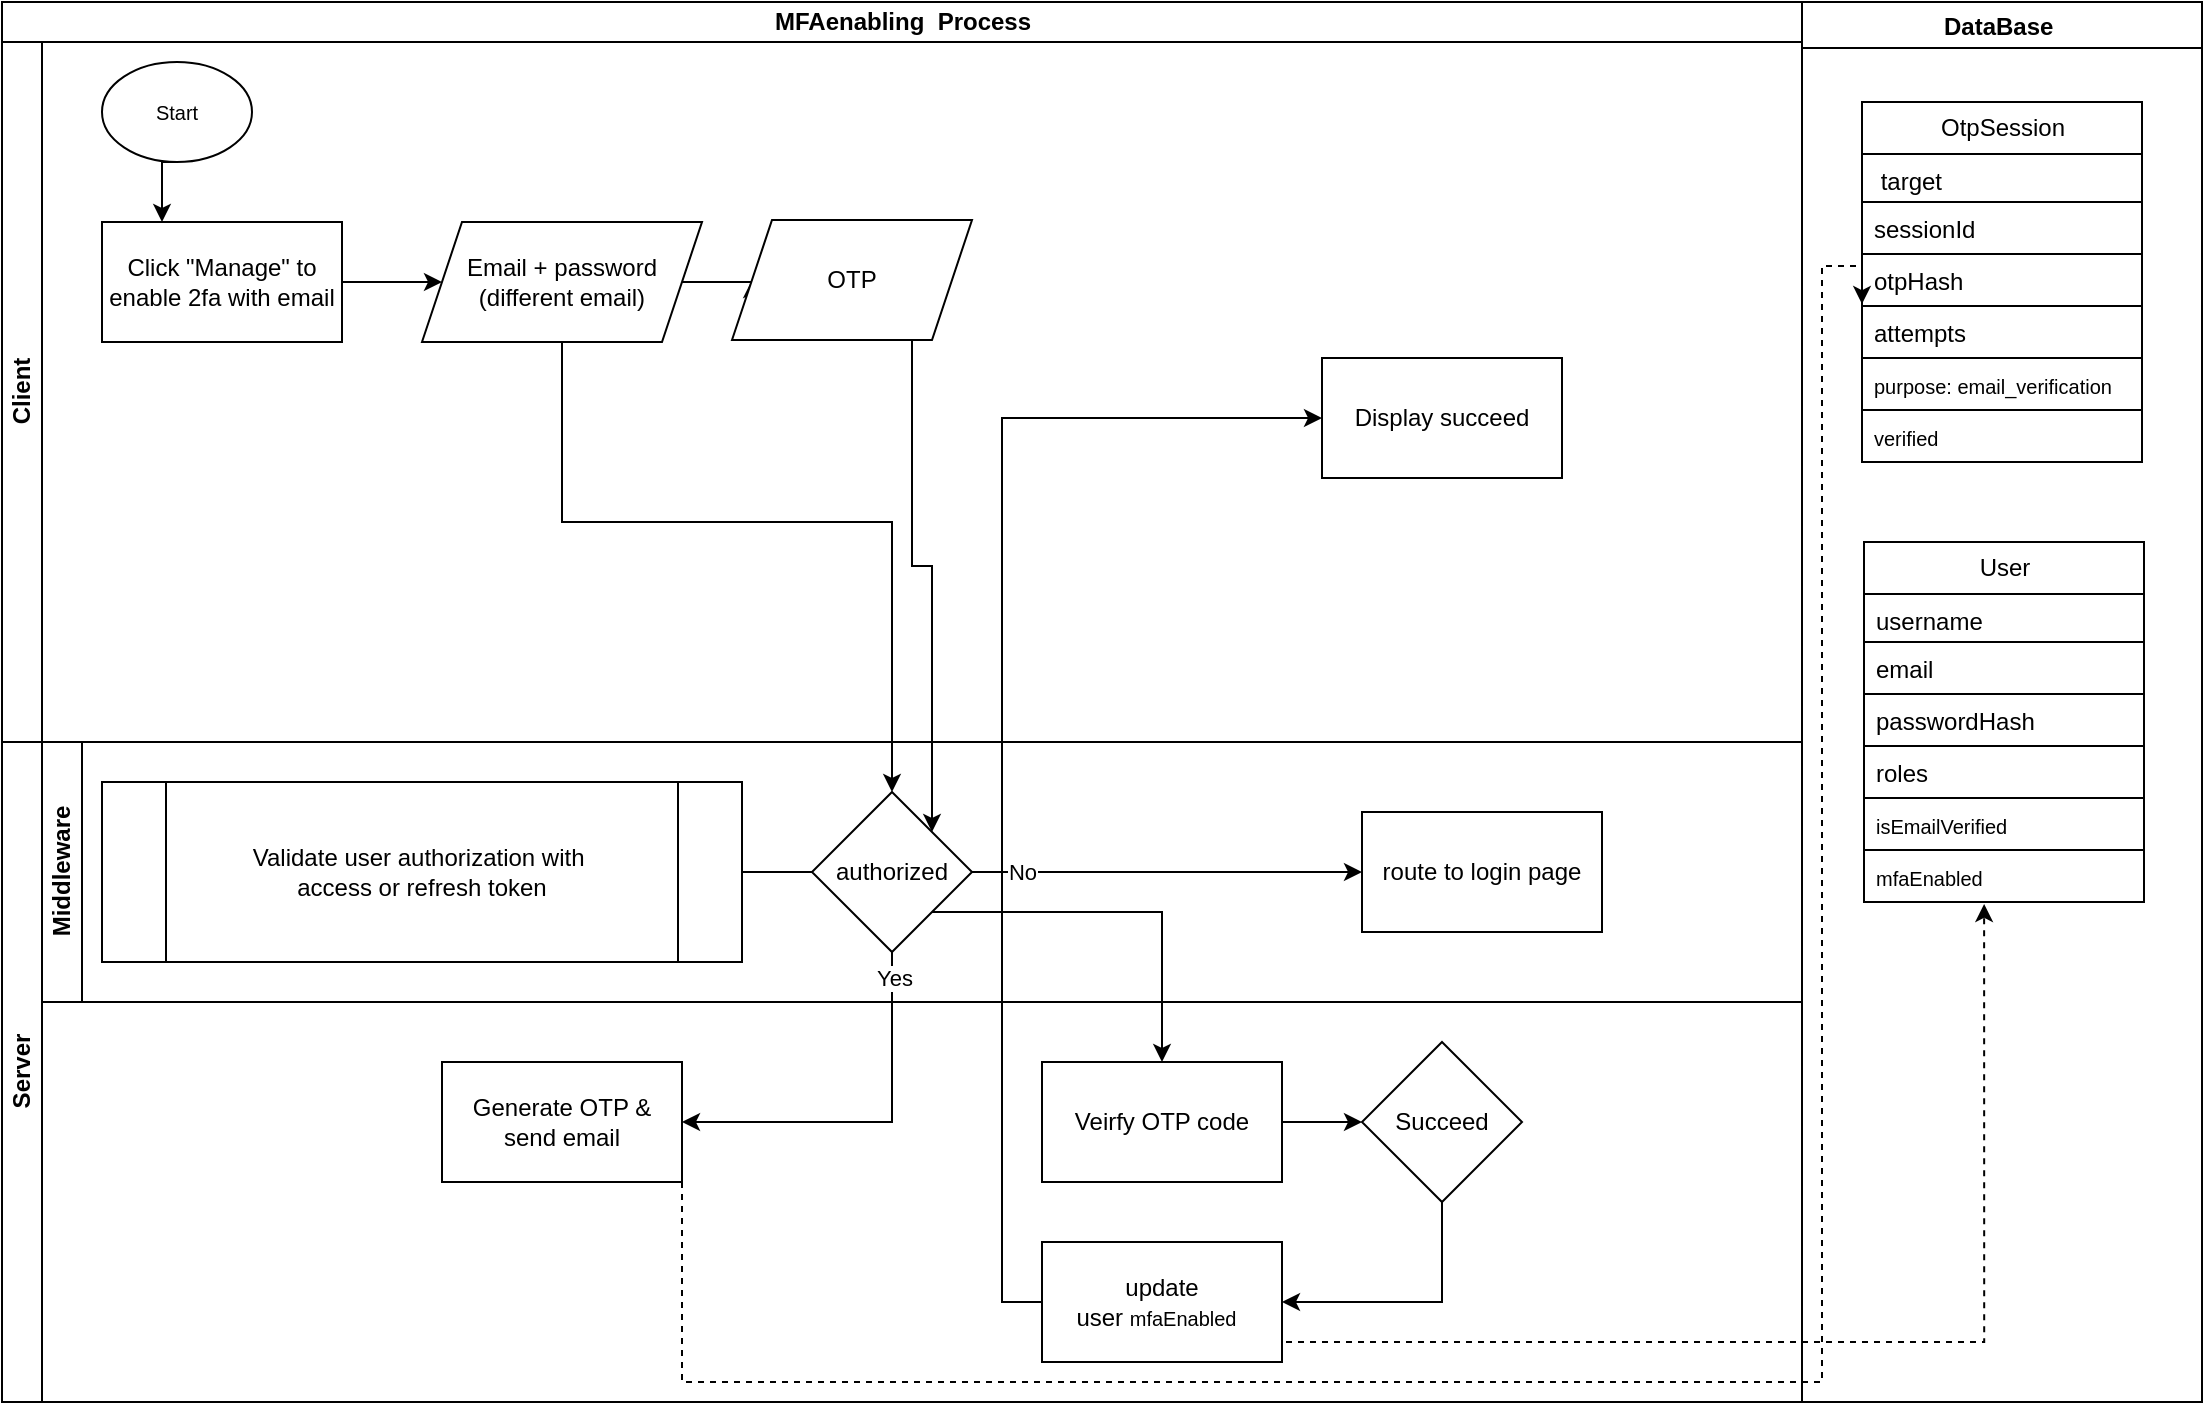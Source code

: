 <mxfile version="27.0.9">
  <diagram name="Page-1" id="R3xgu50f1EhtutpcQSua">
    <mxGraphModel dx="1276" dy="944" grid="1" gridSize="10" guides="1" tooltips="1" connect="1" arrows="1" fold="1" page="1" pageScale="1" pageWidth="850" pageHeight="1100" math="0" shadow="0">
      <root>
        <mxCell id="0" />
        <mxCell id="1" parent="0" />
        <mxCell id="ScFN9iDxGBhsysM1pNNI-1" value="MFAenabling&amp;nbsp; Process" style="swimlane;childLayout=stackLayout;resizeParent=1;resizeParentMax=0;horizontal=1;startSize=20;horizontalStack=0;html=1;" vertex="1" parent="1">
          <mxGeometry x="240" y="350" width="900" height="700" as="geometry" />
        </mxCell>
        <mxCell id="ScFN9iDxGBhsysM1pNNI-2" value="Client" style="swimlane;startSize=20;horizontal=0;html=1;" vertex="1" parent="ScFN9iDxGBhsysM1pNNI-1">
          <mxGeometry y="20" width="900" height="350" as="geometry" />
        </mxCell>
        <mxCell id="ScFN9iDxGBhsysM1pNNI-65" style="edgeStyle=orthogonalEdgeStyle;rounded=0;orthogonalLoop=1;jettySize=auto;html=1;exitX=0.5;exitY=1;exitDx=0;exitDy=0;entryX=0.25;entryY=0;entryDx=0;entryDy=0;" edge="1" parent="ScFN9iDxGBhsysM1pNNI-2" source="ScFN9iDxGBhsysM1pNNI-62" target="ScFN9iDxGBhsysM1pNNI-64">
          <mxGeometry relative="1" as="geometry" />
        </mxCell>
        <mxCell id="ScFN9iDxGBhsysM1pNNI-62" value="&lt;font style=&quot;font-size: 10px;&quot;&gt;Start&lt;/font&gt;" style="ellipse;whiteSpace=wrap;html=1;" vertex="1" parent="ScFN9iDxGBhsysM1pNNI-2">
          <mxGeometry x="50" y="10" width="75" height="50" as="geometry" />
        </mxCell>
        <mxCell id="ScFN9iDxGBhsysM1pNNI-67" style="edgeStyle=orthogonalEdgeStyle;rounded=0;orthogonalLoop=1;jettySize=auto;html=1;exitX=1;exitY=0.5;exitDx=0;exitDy=0;entryX=0;entryY=0.5;entryDx=0;entryDy=0;" edge="1" parent="ScFN9iDxGBhsysM1pNNI-2" source="ScFN9iDxGBhsysM1pNNI-64" target="ScFN9iDxGBhsysM1pNNI-66">
          <mxGeometry relative="1" as="geometry" />
        </mxCell>
        <mxCell id="ScFN9iDxGBhsysM1pNNI-64" value="Click &quot;Manage&quot; to enable 2fa with email" style="rounded=0;whiteSpace=wrap;html=1;" vertex="1" parent="ScFN9iDxGBhsysM1pNNI-2">
          <mxGeometry x="50" y="90" width="120" height="60" as="geometry" />
        </mxCell>
        <mxCell id="ScFN9iDxGBhsysM1pNNI-83" style="edgeStyle=orthogonalEdgeStyle;rounded=0;orthogonalLoop=1;jettySize=auto;html=1;exitX=1;exitY=0.5;exitDx=0;exitDy=0;entryX=0;entryY=0.5;entryDx=0;entryDy=0;" edge="1" parent="ScFN9iDxGBhsysM1pNNI-2" source="ScFN9iDxGBhsysM1pNNI-66" target="ScFN9iDxGBhsysM1pNNI-82">
          <mxGeometry relative="1" as="geometry" />
        </mxCell>
        <mxCell id="ScFN9iDxGBhsysM1pNNI-66" value="Email + password&lt;div&gt;(different email)&lt;/div&gt;" style="shape=parallelogram;perimeter=parallelogramPerimeter;whiteSpace=wrap;html=1;fixedSize=1;" vertex="1" parent="ScFN9iDxGBhsysM1pNNI-2">
          <mxGeometry x="210" y="90" width="140" height="60" as="geometry" />
        </mxCell>
        <mxCell id="ScFN9iDxGBhsysM1pNNI-82" value="OTP" style="shape=parallelogram;perimeter=parallelogramPerimeter;whiteSpace=wrap;html=1;fixedSize=1;" vertex="1" parent="ScFN9iDxGBhsysM1pNNI-2">
          <mxGeometry x="365" y="89" width="120" height="60" as="geometry" />
        </mxCell>
        <mxCell id="ScFN9iDxGBhsysM1pNNI-97" value="Display succeed" style="rounded=0;whiteSpace=wrap;html=1;" vertex="1" parent="ScFN9iDxGBhsysM1pNNI-2">
          <mxGeometry x="660" y="158" width="120" height="60" as="geometry" />
        </mxCell>
        <mxCell id="ScFN9iDxGBhsysM1pNNI-22" value="Server" style="swimlane;startSize=20;horizontal=0;html=1;" vertex="1" parent="ScFN9iDxGBhsysM1pNNI-1">
          <mxGeometry y="370" width="900" height="330" as="geometry" />
        </mxCell>
        <mxCell id="ScFN9iDxGBhsysM1pNNI-23" value="Middleware" style="swimlane;startSize=20;horizontal=0;html=1;" vertex="1" parent="ScFN9iDxGBhsysM1pNNI-22">
          <mxGeometry x="20" width="880" height="130" as="geometry" />
        </mxCell>
        <mxCell id="ScFN9iDxGBhsysM1pNNI-75" style="edgeStyle=orthogonalEdgeStyle;rounded=0;orthogonalLoop=1;jettySize=auto;html=1;exitX=1;exitY=0.5;exitDx=0;exitDy=0;entryX=0;entryY=0.5;entryDx=0;entryDy=0;endArrow=none;startFill=0;" edge="1" parent="ScFN9iDxGBhsysM1pNNI-23" source="ScFN9iDxGBhsysM1pNNI-70" target="ScFN9iDxGBhsysM1pNNI-72">
          <mxGeometry relative="1" as="geometry" />
        </mxCell>
        <mxCell id="ScFN9iDxGBhsysM1pNNI-70" value="Validate user authorization with&amp;nbsp;&lt;div&gt;access or refresh token&lt;/div&gt;" style="shape=process;whiteSpace=wrap;html=1;backgroundOutline=1;" vertex="1" parent="ScFN9iDxGBhsysM1pNNI-23">
          <mxGeometry x="30" y="20" width="320" height="90" as="geometry" />
        </mxCell>
        <mxCell id="ScFN9iDxGBhsysM1pNNI-77" style="edgeStyle=orthogonalEdgeStyle;rounded=0;orthogonalLoop=1;jettySize=auto;html=1;exitX=1;exitY=0.5;exitDx=0;exitDy=0;entryX=0;entryY=0.5;entryDx=0;entryDy=0;" edge="1" parent="ScFN9iDxGBhsysM1pNNI-23" source="ScFN9iDxGBhsysM1pNNI-72" target="ScFN9iDxGBhsysM1pNNI-78">
          <mxGeometry relative="1" as="geometry">
            <mxPoint x="660" y="65" as="targetPoint" />
          </mxGeometry>
        </mxCell>
        <mxCell id="ScFN9iDxGBhsysM1pNNI-80" value="No" style="edgeLabel;html=1;align=center;verticalAlign=middle;resizable=0;points=[];" vertex="1" connectable="0" parent="ScFN9iDxGBhsysM1pNNI-77">
          <mxGeometry x="-0.744" relative="1" as="geometry">
            <mxPoint as="offset" />
          </mxGeometry>
        </mxCell>
        <mxCell id="ScFN9iDxGBhsysM1pNNI-72" value="authorized" style="rhombus;whiteSpace=wrap;html=1;" vertex="1" parent="ScFN9iDxGBhsysM1pNNI-23">
          <mxGeometry x="385" y="25" width="80" height="80" as="geometry" />
        </mxCell>
        <mxCell id="ScFN9iDxGBhsysM1pNNI-78" value="route to login page" style="rounded=0;whiteSpace=wrap;html=1;" vertex="1" parent="ScFN9iDxGBhsysM1pNNI-23">
          <mxGeometry x="660" y="35" width="120" height="60" as="geometry" />
        </mxCell>
        <mxCell id="ScFN9iDxGBhsysM1pNNI-71" value="Generate OTP &amp;amp; send email" style="rounded=0;whiteSpace=wrap;html=1;" vertex="1" parent="ScFN9iDxGBhsysM1pNNI-22">
          <mxGeometry x="220" y="160" width="120" height="60" as="geometry" />
        </mxCell>
        <mxCell id="ScFN9iDxGBhsysM1pNNI-73" style="edgeStyle=orthogonalEdgeStyle;rounded=0;orthogonalLoop=1;jettySize=auto;html=1;exitX=0.5;exitY=1;exitDx=0;exitDy=0;entryX=1;entryY=0.5;entryDx=0;entryDy=0;strokeColor=light-dark(#000000,#00E9FF);" edge="1" parent="ScFN9iDxGBhsysM1pNNI-22" source="ScFN9iDxGBhsysM1pNNI-72" target="ScFN9iDxGBhsysM1pNNI-71">
          <mxGeometry relative="1" as="geometry" />
        </mxCell>
        <mxCell id="ScFN9iDxGBhsysM1pNNI-76" value="Yes" style="edgeLabel;html=1;align=center;verticalAlign=middle;resizable=0;points=[];" vertex="1" connectable="0" parent="ScFN9iDxGBhsysM1pNNI-73">
          <mxGeometry x="-0.863" y="1" relative="1" as="geometry">
            <mxPoint as="offset" />
          </mxGeometry>
        </mxCell>
        <mxCell id="ScFN9iDxGBhsysM1pNNI-89" style="edgeStyle=orthogonalEdgeStyle;rounded=0;orthogonalLoop=1;jettySize=auto;html=1;exitX=1;exitY=0.5;exitDx=0;exitDy=0;entryX=0;entryY=0.5;entryDx=0;entryDy=0;" edge="1" parent="ScFN9iDxGBhsysM1pNNI-22" source="ScFN9iDxGBhsysM1pNNI-84" target="ScFN9iDxGBhsysM1pNNI-88">
          <mxGeometry relative="1" as="geometry" />
        </mxCell>
        <mxCell id="ScFN9iDxGBhsysM1pNNI-84" value="Veirfy OTP code" style="rounded=0;whiteSpace=wrap;html=1;" vertex="1" parent="ScFN9iDxGBhsysM1pNNI-22">
          <mxGeometry x="520" y="160" width="120" height="60" as="geometry" />
        </mxCell>
        <mxCell id="ScFN9iDxGBhsysM1pNNI-86" style="edgeStyle=orthogonalEdgeStyle;rounded=0;orthogonalLoop=1;jettySize=auto;html=1;exitX=1;exitY=1;exitDx=0;exitDy=0;entryX=0.5;entryY=0;entryDx=0;entryDy=0;strokeColor=light-dark(#000000,#FF0000);" edge="1" parent="ScFN9iDxGBhsysM1pNNI-22" source="ScFN9iDxGBhsysM1pNNI-72" target="ScFN9iDxGBhsysM1pNNI-84">
          <mxGeometry relative="1" as="geometry" />
        </mxCell>
        <mxCell id="ScFN9iDxGBhsysM1pNNI-92" style="edgeStyle=orthogonalEdgeStyle;rounded=0;orthogonalLoop=1;jettySize=auto;html=1;exitX=0.5;exitY=1;exitDx=0;exitDy=0;entryX=1;entryY=0.5;entryDx=0;entryDy=0;" edge="1" parent="ScFN9iDxGBhsysM1pNNI-22" source="ScFN9iDxGBhsysM1pNNI-88" target="ScFN9iDxGBhsysM1pNNI-91">
          <mxGeometry relative="1" as="geometry" />
        </mxCell>
        <mxCell id="ScFN9iDxGBhsysM1pNNI-88" value="Succeed" style="rhombus;whiteSpace=wrap;html=1;" vertex="1" parent="ScFN9iDxGBhsysM1pNNI-22">
          <mxGeometry x="680" y="150" width="80" height="80" as="geometry" />
        </mxCell>
        <mxCell id="ScFN9iDxGBhsysM1pNNI-91" value="update user&amp;nbsp;&lt;span style=&quot;font-size: 10px; text-align: left;&quot;&gt;mfaEnabled&amp;nbsp;&amp;nbsp;&lt;/span&gt;" style="rounded=0;whiteSpace=wrap;html=1;" vertex="1" parent="ScFN9iDxGBhsysM1pNNI-22">
          <mxGeometry x="520" y="250" width="120" height="60" as="geometry" />
        </mxCell>
        <mxCell id="ScFN9iDxGBhsysM1pNNI-79" style="edgeStyle=orthogonalEdgeStyle;rounded=0;orthogonalLoop=1;jettySize=auto;html=1;exitX=0.5;exitY=1;exitDx=0;exitDy=0;entryX=0.5;entryY=0;entryDx=0;entryDy=0;strokeColor=light-dark(#000000,#00E9FF);" edge="1" parent="ScFN9iDxGBhsysM1pNNI-1" source="ScFN9iDxGBhsysM1pNNI-66" target="ScFN9iDxGBhsysM1pNNI-72">
          <mxGeometry relative="1" as="geometry">
            <Array as="points">
              <mxPoint x="280" y="260" />
              <mxPoint x="445" y="260" />
            </Array>
          </mxGeometry>
        </mxCell>
        <mxCell id="ScFN9iDxGBhsysM1pNNI-87" style="edgeStyle=orthogonalEdgeStyle;rounded=0;orthogonalLoop=1;jettySize=auto;html=1;exitX=0.75;exitY=1;exitDx=0;exitDy=0;entryX=1;entryY=0;entryDx=0;entryDy=0;strokeColor=light-dark(#000000,#FF0000);" edge="1" parent="ScFN9iDxGBhsysM1pNNI-1" source="ScFN9iDxGBhsysM1pNNI-82" target="ScFN9iDxGBhsysM1pNNI-72">
          <mxGeometry relative="1" as="geometry" />
        </mxCell>
        <mxCell id="ScFN9iDxGBhsysM1pNNI-99" style="edgeStyle=orthogonalEdgeStyle;rounded=0;orthogonalLoop=1;jettySize=auto;html=1;exitX=0;exitY=0.5;exitDx=0;exitDy=0;entryX=0;entryY=0.5;entryDx=0;entryDy=0;" edge="1" parent="ScFN9iDxGBhsysM1pNNI-1" source="ScFN9iDxGBhsysM1pNNI-91" target="ScFN9iDxGBhsysM1pNNI-97">
          <mxGeometry relative="1" as="geometry" />
        </mxCell>
        <mxCell id="ScFN9iDxGBhsysM1pNNI-44" value="DataBase " style="swimlane;" vertex="1" parent="1">
          <mxGeometry x="1140" y="350" width="200" height="700" as="geometry" />
        </mxCell>
        <mxCell id="ScFN9iDxGBhsysM1pNNI-45" value="" style="group" vertex="1" connectable="0" parent="ScFN9iDxGBhsysM1pNNI-44">
          <mxGeometry x="30" y="50" width="140" height="180" as="geometry" />
        </mxCell>
        <mxCell id="ScFN9iDxGBhsysM1pNNI-46" value="OtpSession" style="swimlane;fontStyle=0;childLayout=stackLayout;horizontal=1;startSize=26;fillColor=none;horizontalStack=0;resizeParent=1;resizeParentMax=0;resizeLast=0;collapsible=1;marginBottom=0;html=1;strokeColor=default;" vertex="1" parent="ScFN9iDxGBhsysM1pNNI-45">
          <mxGeometry width="140" height="102" as="geometry" />
        </mxCell>
        <mxCell id="ScFN9iDxGBhsysM1pNNI-47" value="&amp;nbsp;target" style="text;strokeColor=default;fillColor=none;align=left;verticalAlign=top;spacingLeft=4;spacingRight=4;overflow=hidden;rotatable=0;points=[[0,0.5],[1,0.5]];portConstraint=eastwest;whiteSpace=wrap;html=1;" vertex="1" parent="ScFN9iDxGBhsysM1pNNI-46">
          <mxGeometry y="26" width="140" height="24" as="geometry" />
        </mxCell>
        <mxCell id="ScFN9iDxGBhsysM1pNNI-48" value="sessionId" style="text;strokeColor=default;fillColor=none;align=left;verticalAlign=top;spacingLeft=4;spacingRight=4;overflow=hidden;rotatable=0;points=[[0,0.5],[1,0.5]];portConstraint=eastwest;whiteSpace=wrap;html=1;" vertex="1" parent="ScFN9iDxGBhsysM1pNNI-46">
          <mxGeometry y="50" width="140" height="26" as="geometry" />
        </mxCell>
        <mxCell id="ScFN9iDxGBhsysM1pNNI-49" value="otpHash" style="text;strokeColor=default;fillColor=none;align=left;verticalAlign=top;spacingLeft=4;spacingRight=4;overflow=hidden;rotatable=0;points=[[0,0.5],[1,0.5]];portConstraint=eastwest;whiteSpace=wrap;html=1;" vertex="1" parent="ScFN9iDxGBhsysM1pNNI-46">
          <mxGeometry y="76" width="140" height="26" as="geometry" />
        </mxCell>
        <mxCell id="ScFN9iDxGBhsysM1pNNI-50" value="attempts" style="text;strokeColor=default;fillColor=none;align=left;verticalAlign=top;spacingLeft=4;spacingRight=4;overflow=hidden;rotatable=0;points=[[0,0.5],[1,0.5]];portConstraint=eastwest;whiteSpace=wrap;html=1;" vertex="1" parent="ScFN9iDxGBhsysM1pNNI-45">
          <mxGeometry y="102" width="140" height="26" as="geometry" />
        </mxCell>
        <mxCell id="ScFN9iDxGBhsysM1pNNI-51" value="&lt;font style=&quot;font-size: 10px;&quot;&gt;purpose: email_verification&lt;/font&gt;" style="text;strokeColor=default;fillColor=none;align=left;verticalAlign=top;spacingLeft=4;spacingRight=4;overflow=hidden;rotatable=0;points=[[0,0.5],[1,0.5]];portConstraint=eastwest;whiteSpace=wrap;html=1;" vertex="1" parent="ScFN9iDxGBhsysM1pNNI-45">
          <mxGeometry y="128" width="140" height="26" as="geometry" />
        </mxCell>
        <mxCell id="ScFN9iDxGBhsysM1pNNI-52" value="&lt;font style=&quot;font-size: 10px;&quot;&gt;verified&lt;/font&gt;" style="text;strokeColor=default;fillColor=none;align=left;verticalAlign=top;spacingLeft=4;spacingRight=4;overflow=hidden;rotatable=0;points=[[0,0.5],[1,0.5]];portConstraint=eastwest;whiteSpace=wrap;html=1;" vertex="1" parent="ScFN9iDxGBhsysM1pNNI-45">
          <mxGeometry y="154" width="140" height="26" as="geometry" />
        </mxCell>
        <mxCell id="ScFN9iDxGBhsysM1pNNI-53" value="" style="group" vertex="1" connectable="0" parent="1">
          <mxGeometry x="1171" y="620" width="140" height="180" as="geometry" />
        </mxCell>
        <mxCell id="ScFN9iDxGBhsysM1pNNI-54" value="User" style="swimlane;fontStyle=0;childLayout=stackLayout;horizontal=1;startSize=26;fillColor=none;horizontalStack=0;resizeParent=1;resizeParentMax=0;resizeLast=0;collapsible=1;marginBottom=0;html=1;strokeColor=default;" vertex="1" parent="ScFN9iDxGBhsysM1pNNI-53">
          <mxGeometry width="140" height="102" as="geometry" />
        </mxCell>
        <mxCell id="ScFN9iDxGBhsysM1pNNI-55" value="username" style="text;strokeColor=default;fillColor=none;align=left;verticalAlign=top;spacingLeft=4;spacingRight=4;overflow=hidden;rotatable=0;points=[[0,0.5],[1,0.5]];portConstraint=eastwest;whiteSpace=wrap;html=1;" vertex="1" parent="ScFN9iDxGBhsysM1pNNI-54">
          <mxGeometry y="26" width="140" height="24" as="geometry" />
        </mxCell>
        <mxCell id="ScFN9iDxGBhsysM1pNNI-56" value="email" style="text;strokeColor=default;fillColor=none;align=left;verticalAlign=top;spacingLeft=4;spacingRight=4;overflow=hidden;rotatable=0;points=[[0,0.5],[1,0.5]];portConstraint=eastwest;whiteSpace=wrap;html=1;" vertex="1" parent="ScFN9iDxGBhsysM1pNNI-54">
          <mxGeometry y="50" width="140" height="26" as="geometry" />
        </mxCell>
        <mxCell id="ScFN9iDxGBhsysM1pNNI-57" value="passwordHash" style="text;strokeColor=default;fillColor=none;align=left;verticalAlign=top;spacingLeft=4;spacingRight=4;overflow=hidden;rotatable=0;points=[[0,0.5],[1,0.5]];portConstraint=eastwest;whiteSpace=wrap;html=1;" vertex="1" parent="ScFN9iDxGBhsysM1pNNI-54">
          <mxGeometry y="76" width="140" height="26" as="geometry" />
        </mxCell>
        <mxCell id="ScFN9iDxGBhsysM1pNNI-58" value="roles" style="text;strokeColor=default;fillColor=none;align=left;verticalAlign=top;spacingLeft=4;spacingRight=4;overflow=hidden;rotatable=0;points=[[0,0.5],[1,0.5]];portConstraint=eastwest;whiteSpace=wrap;html=1;" vertex="1" parent="ScFN9iDxGBhsysM1pNNI-53">
          <mxGeometry y="102" width="140" height="26" as="geometry" />
        </mxCell>
        <mxCell id="ScFN9iDxGBhsysM1pNNI-59" value="&lt;font style=&quot;font-size: 10px;&quot;&gt;isEmailVerified&lt;/font&gt;" style="text;strokeColor=default;fillColor=none;align=left;verticalAlign=top;spacingLeft=4;spacingRight=4;overflow=hidden;rotatable=0;points=[[0,0.5],[1,0.5]];portConstraint=eastwest;whiteSpace=wrap;html=1;" vertex="1" parent="ScFN9iDxGBhsysM1pNNI-53">
          <mxGeometry y="128" width="140" height="26" as="geometry" />
        </mxCell>
        <mxCell id="ScFN9iDxGBhsysM1pNNI-60" value="&lt;font style=&quot;font-size: 10px;&quot;&gt;mfaEnabled&amp;nbsp;&amp;nbsp;&lt;/font&gt;" style="text;strokeColor=default;fillColor=none;align=left;verticalAlign=top;spacingLeft=4;spacingRight=4;overflow=hidden;rotatable=0;points=[[0,0.5],[1,0.5]];portConstraint=eastwest;whiteSpace=wrap;html=1;" vertex="1" parent="ScFN9iDxGBhsysM1pNNI-53">
          <mxGeometry y="154" width="140" height="26" as="geometry" />
        </mxCell>
        <mxCell id="ScFN9iDxGBhsysM1pNNI-100" style="edgeStyle=orthogonalEdgeStyle;rounded=0;orthogonalLoop=1;jettySize=auto;html=1;exitX=1;exitY=1;exitDx=0;exitDy=0;entryX=0.429;entryY=1.038;entryDx=0;entryDy=0;entryPerimeter=0;dashed=1;" edge="1" parent="1" source="ScFN9iDxGBhsysM1pNNI-91" target="ScFN9iDxGBhsysM1pNNI-60">
          <mxGeometry relative="1" as="geometry">
            <Array as="points">
              <mxPoint x="880" y="1020" />
              <mxPoint x="1231" y="1020" />
            </Array>
          </mxGeometry>
        </mxCell>
        <mxCell id="ScFN9iDxGBhsysM1pNNI-101" style="edgeStyle=orthogonalEdgeStyle;rounded=0;orthogonalLoop=1;jettySize=auto;html=1;exitX=1;exitY=1;exitDx=0;exitDy=0;entryX=0;entryY=-0.038;entryDx=0;entryDy=0;entryPerimeter=0;dashed=1;" edge="1" parent="1" source="ScFN9iDxGBhsysM1pNNI-71" target="ScFN9iDxGBhsysM1pNNI-50">
          <mxGeometry relative="1" as="geometry">
            <Array as="points">
              <mxPoint x="580" y="1040" />
              <mxPoint x="1150" y="1040" />
              <mxPoint x="1150" y="482" />
              <mxPoint x="1170" y="482" />
            </Array>
          </mxGeometry>
        </mxCell>
      </root>
    </mxGraphModel>
  </diagram>
</mxfile>
